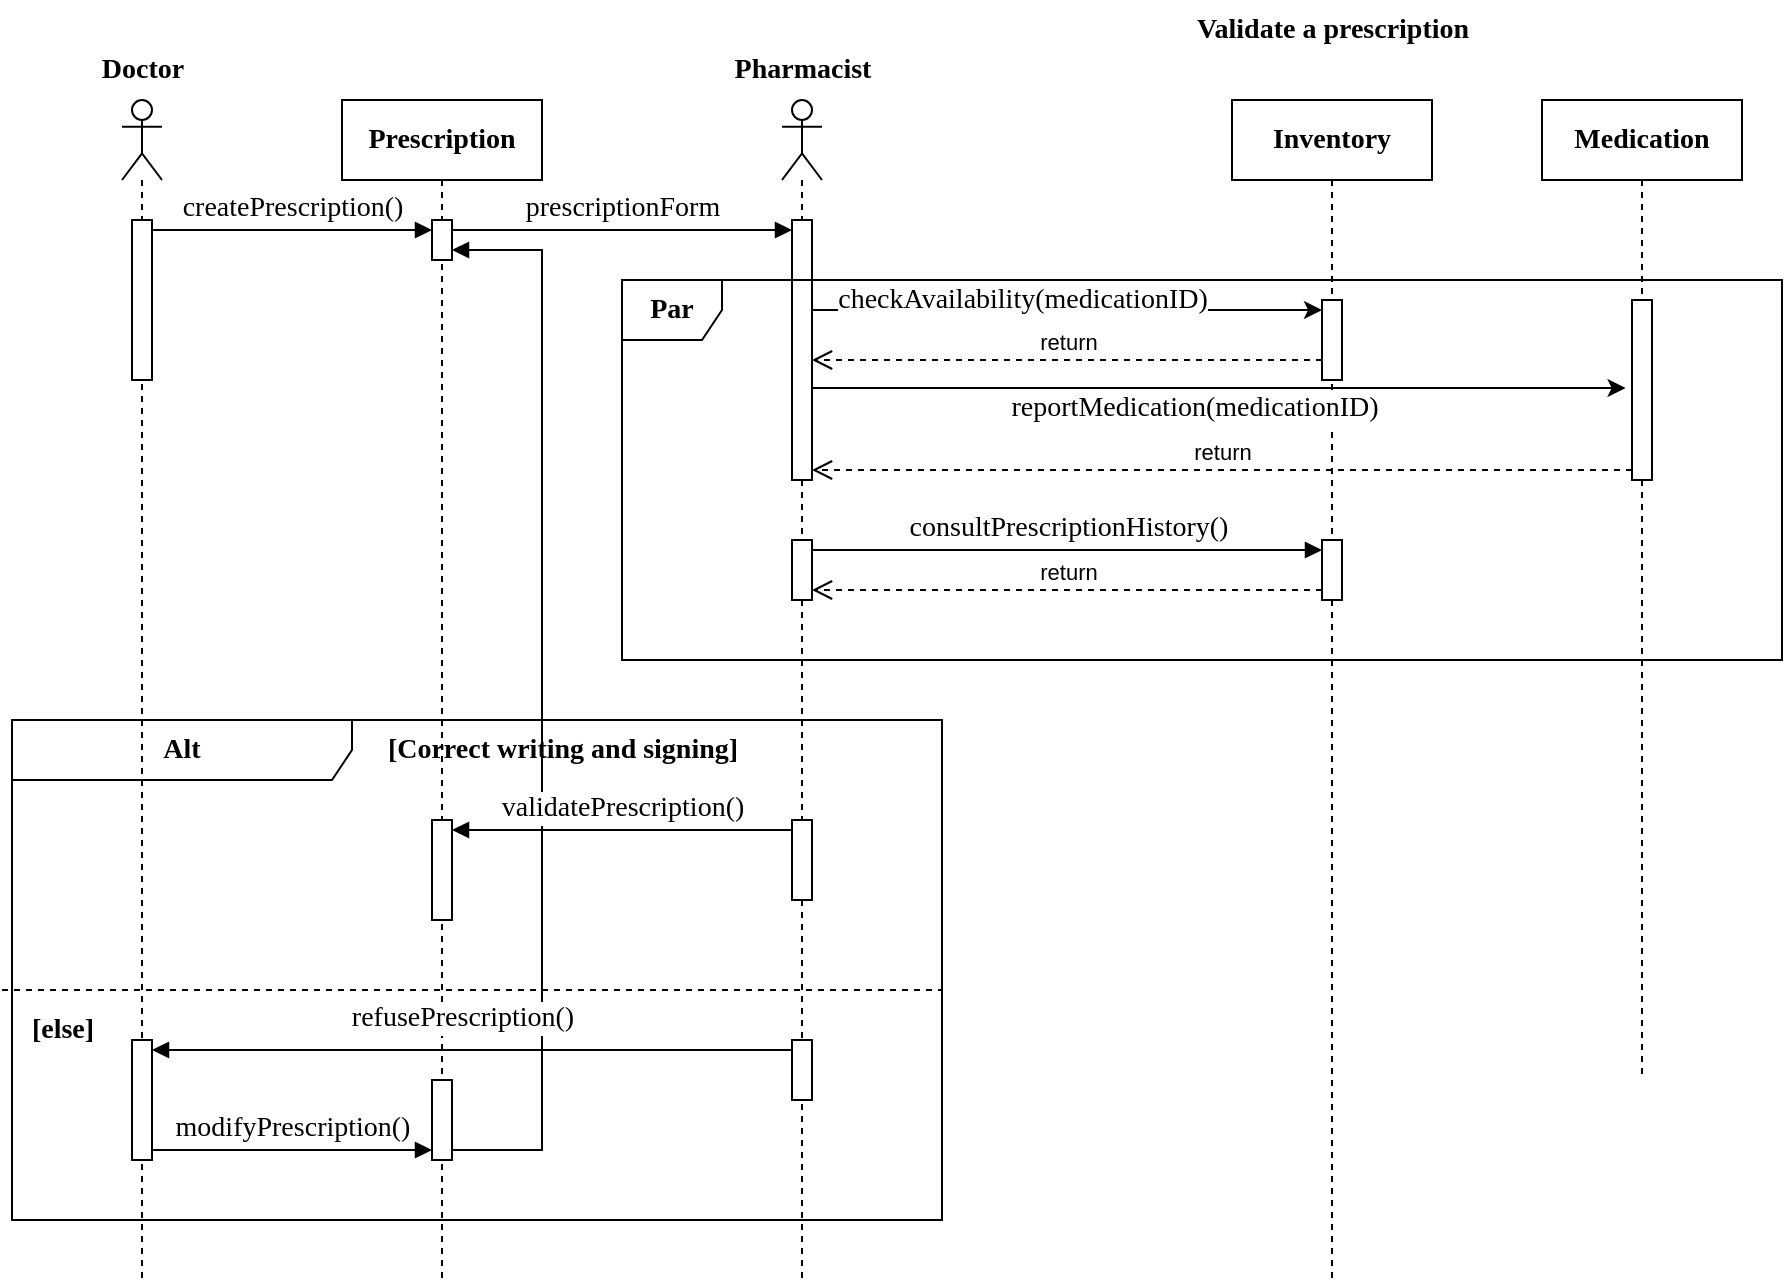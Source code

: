 <mxfile version="22.1.7" type="github">
  <diagram name="第 1 页" id="NIWxXK1TMyFCqn1yiirt">
    <mxGraphModel dx="2165" dy="569" grid="1" gridSize="10" guides="1" tooltips="1" connect="1" arrows="1" fold="1" page="1" pageScale="1" pageWidth="1169" pageHeight="827" math="0" shadow="0">
      <root>
        <mxCell id="0" />
        <mxCell id="1" parent="0" />
        <mxCell id="16olr8pQFl9PobuFe9gn-3" value="Validate a prescription" style="text;html=1;align=center;verticalAlign=middle;resizable=0;points=[];autosize=1;strokeColor=none;fillColor=none;fontFamily=Times New Roman;fontSize=14;fontStyle=1" parent="1" vertex="1">
          <mxGeometry x="515" y="100" width="160" height="30" as="geometry" />
        </mxCell>
        <mxCell id="16olr8pQFl9PobuFe9gn-6" value="&lt;font style=&quot;font-size: 14px;&quot; face=&quot;Times New Roman&quot;&gt;&lt;b&gt;Prescription&lt;/b&gt;&lt;/font&gt;" style="shape=umlLifeline;perimeter=lifelinePerimeter;whiteSpace=wrap;html=1;container=1;dropTarget=0;collapsible=0;recursiveResize=0;outlineConnect=0;portConstraint=eastwest;newEdgeStyle={&quot;curved&quot;:0,&quot;rounded&quot;:0};align=center;" parent="1" vertex="1">
          <mxGeometry x="100" y="150" width="100" height="590" as="geometry" />
        </mxCell>
        <mxCell id="16olr8pQFl9PobuFe9gn-18" value="" style="html=1;points=[[0,0,0,0,5],[0,1,0,0,-5],[1,0,0,0,5],[1,1,0,0,-5]];perimeter=orthogonalPerimeter;outlineConnect=0;targetShapes=umlLifeline;portConstraint=eastwest;newEdgeStyle={&quot;curved&quot;:0,&quot;rounded&quot;:0};" parent="16olr8pQFl9PobuFe9gn-6" vertex="1">
          <mxGeometry x="45" y="60" width="10" height="20" as="geometry" />
        </mxCell>
        <mxCell id="X-7Eh11GXdFOkQO-dDWl-8" value="" style="html=1;points=[[0,0,0,0,5],[0,1,0,0,-5],[1,0,0,0,5],[1,1,0,0,-5]];perimeter=orthogonalPerimeter;outlineConnect=0;targetShapes=umlLifeline;portConstraint=eastwest;newEdgeStyle={&quot;curved&quot;:0,&quot;rounded&quot;:0};" vertex="1" parent="16olr8pQFl9PobuFe9gn-6">
          <mxGeometry x="45" y="490" width="10" height="40" as="geometry" />
        </mxCell>
        <mxCell id="X-7Eh11GXdFOkQO-dDWl-10" value="" style="html=1;verticalAlign=bottom;endArrow=block;curved=0;rounded=0;exitX=1;exitY=1;exitDx=0;exitDy=-5;exitPerimeter=0;entryX=1;entryY=1;entryDx=0;entryDy=-5;entryPerimeter=0;" edge="1" parent="16olr8pQFl9PobuFe9gn-6" source="X-7Eh11GXdFOkQO-dDWl-8" target="16olr8pQFl9PobuFe9gn-18">
          <mxGeometry width="80" relative="1" as="geometry">
            <mxPoint x="-20" y="290" as="sourcePoint" />
            <mxPoint x="60" y="290" as="targetPoint" />
            <Array as="points">
              <mxPoint x="100" y="525" />
              <mxPoint x="100" y="75" />
            </Array>
          </mxGeometry>
        </mxCell>
        <mxCell id="16olr8pQFl9PobuFe9gn-9" value="&lt;font size=&quot;1&quot; face=&quot;Times New Roman&quot;&gt;&lt;b style=&quot;font-size: 14px;&quot;&gt;Medication&lt;/b&gt;&lt;/font&gt;" style="shape=umlLifeline;perimeter=lifelinePerimeter;whiteSpace=wrap;html=1;container=1;dropTarget=0;collapsible=0;recursiveResize=0;outlineConnect=0;portConstraint=eastwest;newEdgeStyle={&quot;curved&quot;:0,&quot;rounded&quot;:0};" parent="1" vertex="1">
          <mxGeometry x="700" y="150" width="100" height="490" as="geometry" />
        </mxCell>
        <mxCell id="16olr8pQFl9PobuFe9gn-21" value="" style="html=1;points=[[0,0,0,0,5],[0,1,0,0,-5],[1,0,0,0,5],[1,1,0,0,-5]];perimeter=orthogonalPerimeter;outlineConnect=0;targetShapes=umlLifeline;portConstraint=eastwest;newEdgeStyle={&quot;curved&quot;:0,&quot;rounded&quot;:0};" parent="16olr8pQFl9PobuFe9gn-9" vertex="1">
          <mxGeometry x="45" y="100" width="10" height="90" as="geometry" />
        </mxCell>
        <mxCell id="16olr8pQFl9PobuFe9gn-12" value="&lt;b&gt;&lt;font style=&quot;font-size: 14px;&quot; face=&quot;Times New Roman&quot;&gt;Inventory&lt;/font&gt;&lt;/b&gt;" style="shape=umlLifeline;perimeter=lifelinePerimeter;whiteSpace=wrap;html=1;container=1;dropTarget=0;collapsible=0;recursiveResize=0;outlineConnect=0;portConstraint=eastwest;newEdgeStyle={&quot;curved&quot;:0,&quot;rounded&quot;:0};" parent="1" vertex="1">
          <mxGeometry x="545" y="150" width="100" height="590" as="geometry" />
        </mxCell>
        <mxCell id="16olr8pQFl9PobuFe9gn-23" value="" style="html=1;points=[[0,0,0,0,5],[0,1,0,0,-5],[1,0,0,0,5],[1,1,0,0,-5]];perimeter=orthogonalPerimeter;outlineConnect=0;targetShapes=umlLifeline;portConstraint=eastwest;newEdgeStyle={&quot;curved&quot;:0,&quot;rounded&quot;:0};" parent="16olr8pQFl9PobuFe9gn-12" vertex="1">
          <mxGeometry x="45" y="100" width="10" height="40" as="geometry" />
        </mxCell>
        <mxCell id="16olr8pQFl9PobuFe9gn-34" value="" style="html=1;points=[[0,0,0,0,5],[0,1,0,0,-5],[1,0,0,0,5],[1,1,0,0,-5]];perimeter=orthogonalPerimeter;outlineConnect=0;targetShapes=umlLifeline;portConstraint=eastwest;newEdgeStyle={&quot;curved&quot;:0,&quot;rounded&quot;:0};" parent="16olr8pQFl9PobuFe9gn-12" vertex="1">
          <mxGeometry x="45" y="220" width="10" height="30" as="geometry" />
        </mxCell>
        <mxCell id="16olr8pQFl9PobuFe9gn-15" value="" style="shape=umlLifeline;perimeter=lifelinePerimeter;whiteSpace=wrap;html=1;container=1;dropTarget=0;collapsible=0;recursiveResize=0;outlineConnect=0;portConstraint=eastwest;newEdgeStyle={&quot;curved&quot;:0,&quot;rounded&quot;:0};participant=umlActor;" parent="1" vertex="1">
          <mxGeometry x="320" y="150" width="20" height="590" as="geometry" />
        </mxCell>
        <mxCell id="16olr8pQFl9PobuFe9gn-19" value="" style="html=1;points=[[0,0,0,0,5],[0,1,0,0,-5],[1,0,0,0,5],[1,1,0,0,-5]];perimeter=orthogonalPerimeter;outlineConnect=0;targetShapes=umlLifeline;portConstraint=eastwest;newEdgeStyle={&quot;curved&quot;:0,&quot;rounded&quot;:0};" parent="16olr8pQFl9PobuFe9gn-15" vertex="1">
          <mxGeometry x="5" y="60" width="10" height="130" as="geometry" />
        </mxCell>
        <mxCell id="16olr8pQFl9PobuFe9gn-58" value="" style="html=1;points=[[0,0,0,0,5],[0,1,0,0,-5],[1,0,0,0,5],[1,1,0,0,-5]];perimeter=orthogonalPerimeter;outlineConnect=0;targetShapes=umlLifeline;portConstraint=eastwest;newEdgeStyle={&quot;curved&quot;:0,&quot;rounded&quot;:0};" parent="16olr8pQFl9PobuFe9gn-15" vertex="1">
          <mxGeometry x="5" y="470" width="10" height="30" as="geometry" />
        </mxCell>
        <mxCell id="16olr8pQFl9PobuFe9gn-17" value="Pharmacist" style="text;html=1;align=center;verticalAlign=middle;resizable=0;points=[];autosize=1;strokeColor=none;fillColor=none;fontFamily=Times New Roman;fontStyle=1;fontSize=14;" parent="1" vertex="1">
          <mxGeometry x="285" y="120" width="90" height="30" as="geometry" />
        </mxCell>
        <mxCell id="16olr8pQFl9PobuFe9gn-29" value="" style="edgeStyle=none;orthogonalLoop=1;jettySize=auto;html=1;rounded=0;entryX=0;entryY=0;entryDx=0;entryDy=5;entryPerimeter=0;" parent="1" source="16olr8pQFl9PobuFe9gn-19" target="16olr8pQFl9PobuFe9gn-23" edge="1">
          <mxGeometry width="100" relative="1" as="geometry">
            <mxPoint x="390" y="400" as="sourcePoint" />
            <mxPoint x="490" y="400" as="targetPoint" />
            <Array as="points" />
          </mxGeometry>
        </mxCell>
        <mxCell id="16olr8pQFl9PobuFe9gn-30" value="checkAvailability(medicationID)" style="edgeLabel;html=1;align=center;verticalAlign=middle;resizable=0;points=[];fontFamily=Times New Roman;fontSize=14;" parent="16olr8pQFl9PobuFe9gn-29" vertex="1" connectable="0">
          <mxGeometry x="0.317" relative="1" as="geometry">
            <mxPoint x="-63" y="-5" as="offset" />
          </mxGeometry>
        </mxCell>
        <mxCell id="16olr8pQFl9PobuFe9gn-42" value="return" style="html=1;verticalAlign=bottom;endArrow=open;dashed=1;endSize=8;curved=0;rounded=0;exitX=0;exitY=1;exitDx=0;exitDy=-5;exitPerimeter=0;entryX=1;entryY=1;entryDx=0;entryDy=-5;entryPerimeter=0;" parent="1" source="16olr8pQFl9PobuFe9gn-21" target="16olr8pQFl9PobuFe9gn-19" edge="1">
          <mxGeometry relative="1" as="geometry">
            <mxPoint x="680" y="240" as="sourcePoint" />
            <mxPoint x="600" y="240" as="targetPoint" />
          </mxGeometry>
        </mxCell>
        <mxCell id="16olr8pQFl9PobuFe9gn-50" value="&lt;font size=&quot;1&quot; face=&quot;Times New Roman&quot;&gt;&lt;b style=&quot;font-size: 14px;&quot;&gt;Alt&lt;/b&gt;&lt;/font&gt;" style="shape=umlFrame;whiteSpace=wrap;html=1;pointerEvents=0;recursiveResize=0;container=0;collapsible=0;width=170;" parent="1" vertex="1">
          <mxGeometry x="-65" y="460" width="465" height="250" as="geometry" />
        </mxCell>
        <mxCell id="16olr8pQFl9PobuFe9gn-64" value="&lt;p&gt;&lt;font style=&quot;font-size: 14px;&quot; face=&quot;Times New Roman&quot;&gt;&lt;b&gt;Par&lt;/b&gt;&lt;/font&gt;&lt;/p&gt;" style="shape=umlFrame;whiteSpace=wrap;html=1;pointerEvents=0;recursiveResize=0;container=1;collapsible=0;width=50;" parent="1" vertex="1">
          <mxGeometry x="240" y="240" width="580" height="190" as="geometry" />
        </mxCell>
        <mxCell id="16olr8pQFl9PobuFe9gn-38" value="" style="html=1;points=[[0,0,0,0,5],[0,1,0,0,-5],[1,0,0,0,5],[1,1,0,0,-5]];perimeter=orthogonalPerimeter;outlineConnect=0;targetShapes=umlLifeline;portConstraint=eastwest;newEdgeStyle={&quot;curved&quot;:0,&quot;rounded&quot;:0};" parent="16olr8pQFl9PobuFe9gn-64" vertex="1">
          <mxGeometry x="85" y="130" width="10" height="30" as="geometry" />
        </mxCell>
        <mxCell id="16olr8pQFl9PobuFe9gn-41" value="return" style="html=1;verticalAlign=bottom;endArrow=open;dashed=1;endSize=8;curved=0;rounded=0;" parent="16olr8pQFl9PobuFe9gn-64" edge="1">
          <mxGeometry relative="1" as="geometry">
            <mxPoint x="350" y="40" as="sourcePoint" />
            <mxPoint x="95" y="40" as="targetPoint" />
          </mxGeometry>
        </mxCell>
        <mxCell id="16olr8pQFl9PobuFe9gn-32" value="" style="edgeStyle=none;orthogonalLoop=1;jettySize=auto;html=1;rounded=0;entryX=-0.32;entryY=0.489;entryDx=0;entryDy=0;entryPerimeter=0;" parent="1" source="16olr8pQFl9PobuFe9gn-19" edge="1" target="16olr8pQFl9PobuFe9gn-21">
          <mxGeometry width="100" relative="1" as="geometry">
            <mxPoint x="750" y="300" as="sourcePoint" />
            <mxPoint x="895" y="300" as="targetPoint" />
            <Array as="points" />
          </mxGeometry>
        </mxCell>
        <mxCell id="16olr8pQFl9PobuFe9gn-33" value="reportMedication(medicationID)" style="edgeLabel;html=1;align=center;verticalAlign=middle;resizable=0;points=[];fontSize=14;fontFamily=Times New Roman;" parent="16olr8pQFl9PobuFe9gn-32" vertex="1" connectable="0">
          <mxGeometry x="-0.128" relative="1" as="geometry">
            <mxPoint x="13" y="10" as="offset" />
          </mxGeometry>
        </mxCell>
        <mxCell id="16olr8pQFl9PobuFe9gn-59" value="&lt;font style=&quot;font-size: 14px;&quot; face=&quot;Times New Roman&quot;&gt;refusePrescription()&lt;/font&gt;" style="html=1;verticalAlign=bottom;endArrow=block;curved=0;rounded=0;exitX=0;exitY=0;exitDx=0;exitDy=5;exitPerimeter=0;entryX=1;entryY=0;entryDx=0;entryDy=5;entryPerimeter=0;" parent="1" edge="1" target="X-7Eh11GXdFOkQO-dDWl-5" source="16olr8pQFl9PobuFe9gn-58">
          <mxGeometry x="0.031" y="-5" width="80" relative="1" as="geometry">
            <mxPoint x="155" y="639.5" as="sourcePoint" />
            <mxPoint x="325" y="650" as="targetPoint" />
            <mxPoint as="offset" />
          </mxGeometry>
        </mxCell>
        <mxCell id="16olr8pQFl9PobuFe9gn-52" value="" style="line;strokeWidth=1;dashed=1;labelPosition=center;verticalLabelPosition=bottom;align=left;verticalAlign=top;spacingLeft=20;spacingTop=15;html=1;whiteSpace=wrap;" parent="1" vertex="1">
          <mxGeometry x="-70" y="590" width="470" height="10" as="geometry" />
        </mxCell>
        <mxCell id="16olr8pQFl9PobuFe9gn-44" value="" style="html=1;points=[[0,0,0,0,5],[0,1,0,0,-5],[1,0,0,0,5],[1,1,0,0,-5]];perimeter=orthogonalPerimeter;outlineConnect=0;targetShapes=umlLifeline;portConstraint=eastwest;newEdgeStyle={&quot;curved&quot;:0,&quot;rounded&quot;:0};" parent="1" vertex="1">
          <mxGeometry x="145" y="510" width="10" height="50" as="geometry" />
        </mxCell>
        <mxCell id="16olr8pQFl9PobuFe9gn-46" value="" style="html=1;points=[[0,0,0,0,5],[0,1,0,0,-5],[1,0,0,0,5],[1,1,0,0,-5]];perimeter=orthogonalPerimeter;outlineConnect=0;targetShapes=umlLifeline;portConstraint=eastwest;newEdgeStyle={&quot;curved&quot;:0,&quot;rounded&quot;:0};" parent="1" vertex="1">
          <mxGeometry x="325" y="510" width="10" height="40" as="geometry" />
        </mxCell>
        <mxCell id="16olr8pQFl9PobuFe9gn-47" value="&lt;font style=&quot;font-size: 14px;&quot;&gt;validatePrescription()&lt;/font&gt;" style="html=1;verticalAlign=bottom;endArrow=block;curved=0;rounded=0;exitX=0;exitY=0;exitDx=0;exitDy=5;exitPerimeter=0;fontFamily=Times New Roman;" parent="1" source="16olr8pQFl9PobuFe9gn-46" target="16olr8pQFl9PobuFe9gn-44" edge="1">
          <mxGeometry width="80" relative="1" as="geometry">
            <mxPoint x="420" y="440" as="sourcePoint" />
            <mxPoint x="500" y="440" as="targetPoint" />
          </mxGeometry>
        </mxCell>
        <mxCell id="16olr8pQFl9PobuFe9gn-56" value="[else]" style="text;html=1;align=center;verticalAlign=middle;resizable=0;points=[];autosize=1;strokeColor=none;fillColor=none;fontFamily=Times New Roman;fontSize=14;fontStyle=1" parent="1" vertex="1">
          <mxGeometry x="-65" y="600" width="50" height="30" as="geometry" />
        </mxCell>
        <mxCell id="16olr8pQFl9PobuFe9gn-57" value="&lt;font style=&quot;font-size: 14px;&quot; face=&quot;Times New Roman&quot;&gt;&lt;b&gt;[Correct writing and signing]&lt;/b&gt;&lt;/font&gt;" style="text;html=1;align=center;verticalAlign=middle;resizable=0;points=[];autosize=1;strokeColor=none;fillColor=none;" parent="1" vertex="1">
          <mxGeometry x="110" y="460" width="200" height="30" as="geometry" />
        </mxCell>
        <mxCell id="X-7Eh11GXdFOkQO-dDWl-1" value="" style="shape=umlLifeline;perimeter=lifelinePerimeter;whiteSpace=wrap;html=1;container=1;dropTarget=0;collapsible=0;recursiveResize=0;outlineConnect=0;portConstraint=eastwest;newEdgeStyle={&quot;curved&quot;:0,&quot;rounded&quot;:0};participant=umlActor;" vertex="1" parent="1">
          <mxGeometry x="-10" y="150" width="20" height="590" as="geometry" />
        </mxCell>
        <mxCell id="X-7Eh11GXdFOkQO-dDWl-5" value="" style="html=1;points=[[0,0,0,0,5],[0,1,0,0,-5],[1,0,0,0,5],[1,1,0,0,-5]];perimeter=orthogonalPerimeter;outlineConnect=0;targetShapes=umlLifeline;portConstraint=eastwest;newEdgeStyle={&quot;curved&quot;:0,&quot;rounded&quot;:0};" vertex="1" parent="X-7Eh11GXdFOkQO-dDWl-1">
          <mxGeometry x="5" y="470" width="10" height="60" as="geometry" />
        </mxCell>
        <mxCell id="X-7Eh11GXdFOkQO-dDWl-3" value="" style="html=1;points=[[0,0,0,0,5],[0,1,0,0,-5],[1,0,0,0,5],[1,1,0,0,-5]];perimeter=orthogonalPerimeter;outlineConnect=0;targetShapes=umlLifeline;portConstraint=eastwest;newEdgeStyle={&quot;curved&quot;:0,&quot;rounded&quot;:0};" vertex="1" parent="X-7Eh11GXdFOkQO-dDWl-1">
          <mxGeometry x="5" y="60" width="10" height="80" as="geometry" />
        </mxCell>
        <mxCell id="X-7Eh11GXdFOkQO-dDWl-2" value="Doctor" style="text;html=1;align=center;verticalAlign=middle;resizable=0;points=[];autosize=1;strokeColor=none;fillColor=none;fontStyle=1;fontFamily=Times New Roman;fontSize=14;" vertex="1" parent="1">
          <mxGeometry x="-30" y="120" width="60" height="30" as="geometry" />
        </mxCell>
        <mxCell id="X-7Eh11GXdFOkQO-dDWl-6" value="&lt;font style=&quot;font-size: 14px;&quot; face=&quot;Times New Roman&quot;&gt;createPrescription()&lt;/font&gt;" style="html=1;verticalAlign=bottom;endArrow=block;curved=0;rounded=0;exitX=1;exitY=0;exitDx=0;exitDy=5;exitPerimeter=0;entryX=0;entryY=0;entryDx=0;entryDy=5;entryPerimeter=0;" edge="1" parent="1" source="X-7Eh11GXdFOkQO-dDWl-3" target="16olr8pQFl9PobuFe9gn-18">
          <mxGeometry width="80" relative="1" as="geometry">
            <mxPoint x="220" y="350" as="sourcePoint" />
            <mxPoint x="300" y="350" as="targetPoint" />
          </mxGeometry>
        </mxCell>
        <mxCell id="X-7Eh11GXdFOkQO-dDWl-7" value="&lt;font style=&quot;font-size: 14px;&quot; face=&quot;Times New Roman&quot;&gt;prescriptionForm&lt;/font&gt;" style="html=1;verticalAlign=bottom;endArrow=block;curved=0;rounded=0;exitX=1;exitY=0;exitDx=0;exitDy=5;exitPerimeter=0;entryX=0;entryY=0;entryDx=0;entryDy=5;entryPerimeter=0;" edge="1" parent="1" source="16olr8pQFl9PobuFe9gn-18" target="16olr8pQFl9PobuFe9gn-19">
          <mxGeometry width="80" relative="1" as="geometry">
            <mxPoint x="15" y="225" as="sourcePoint" />
            <mxPoint x="155" y="225" as="targetPoint" />
          </mxGeometry>
        </mxCell>
        <mxCell id="16olr8pQFl9PobuFe9gn-40" value="return" style="html=1;verticalAlign=bottom;endArrow=open;dashed=1;endSize=8;curved=0;rounded=0;exitX=0;exitY=1;exitDx=0;exitDy=-5;exitPerimeter=0;" parent="1" source="16olr8pQFl9PobuFe9gn-34" target="16olr8pQFl9PobuFe9gn-38" edge="1">
          <mxGeometry relative="1" as="geometry">
            <mxPoint x="510" y="365" as="sourcePoint" />
            <mxPoint x="600" y="240" as="targetPoint" />
          </mxGeometry>
        </mxCell>
        <mxCell id="16olr8pQFl9PobuFe9gn-43" value="&lt;font style=&quot;font-size: 14px;&quot;&gt;consultPrescriptionHistory()&lt;/font&gt;" style="html=1;verticalAlign=bottom;endArrow=block;curved=0;rounded=0;exitX=1;exitY=0;exitDx=0;exitDy=5;exitPerimeter=0;entryX=0;entryY=0;entryDx=0;entryDy=5;entryPerimeter=0;fontFamily=Times New Roman;fontSize=12;" parent="1" source="16olr8pQFl9PobuFe9gn-38" target="16olr8pQFl9PobuFe9gn-34" edge="1">
          <mxGeometry width="80" relative="1" as="geometry">
            <mxPoint x="600" y="240" as="sourcePoint" />
            <mxPoint x="680" y="240" as="targetPoint" />
            <mxPoint as="offset" />
          </mxGeometry>
        </mxCell>
        <mxCell id="X-7Eh11GXdFOkQO-dDWl-9" value="&lt;font style=&quot;font-size: 14px;&quot; face=&quot;Times New Roman&quot;&gt;modifyPrescription()&lt;/font&gt;" style="html=1;verticalAlign=bottom;endArrow=block;curved=0;rounded=0;entryX=0;entryY=1;entryDx=0;entryDy=-5;entryPerimeter=0;exitX=1;exitY=1;exitDx=0;exitDy=-5;exitPerimeter=0;" edge="1" parent="1" source="X-7Eh11GXdFOkQO-dDWl-5" target="X-7Eh11GXdFOkQO-dDWl-8">
          <mxGeometry width="80" relative="1" as="geometry">
            <mxPoint x="80" y="530" as="sourcePoint" />
            <mxPoint x="160" y="530" as="targetPoint" />
          </mxGeometry>
        </mxCell>
      </root>
    </mxGraphModel>
  </diagram>
</mxfile>
